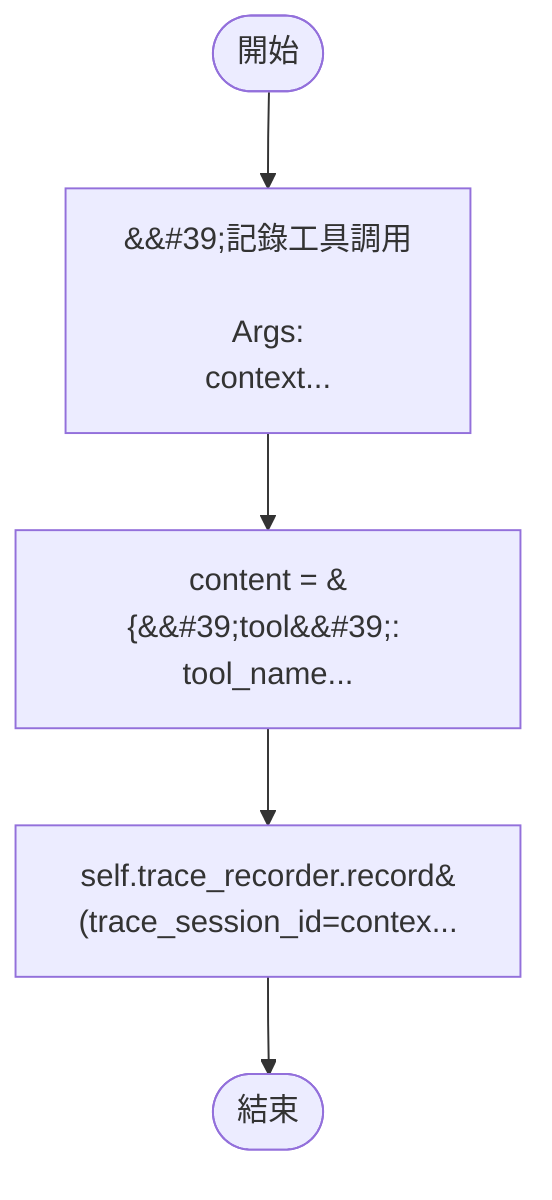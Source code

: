 flowchart TB
    n1([開始])
    n2([結束])
    n3[&amp;&#35;39;記錄工具調用\n\n        Args:\n            context...]
    n4[content = &#123;&amp;&#35;39;tool&amp;&#35;39;: tool_name...]
    n5[self.trace_recorder.record&#40;trace_session_id=contex...]
    n1 --> n3
    n3 --> n4
    n4 --> n5
    n5 --> n2